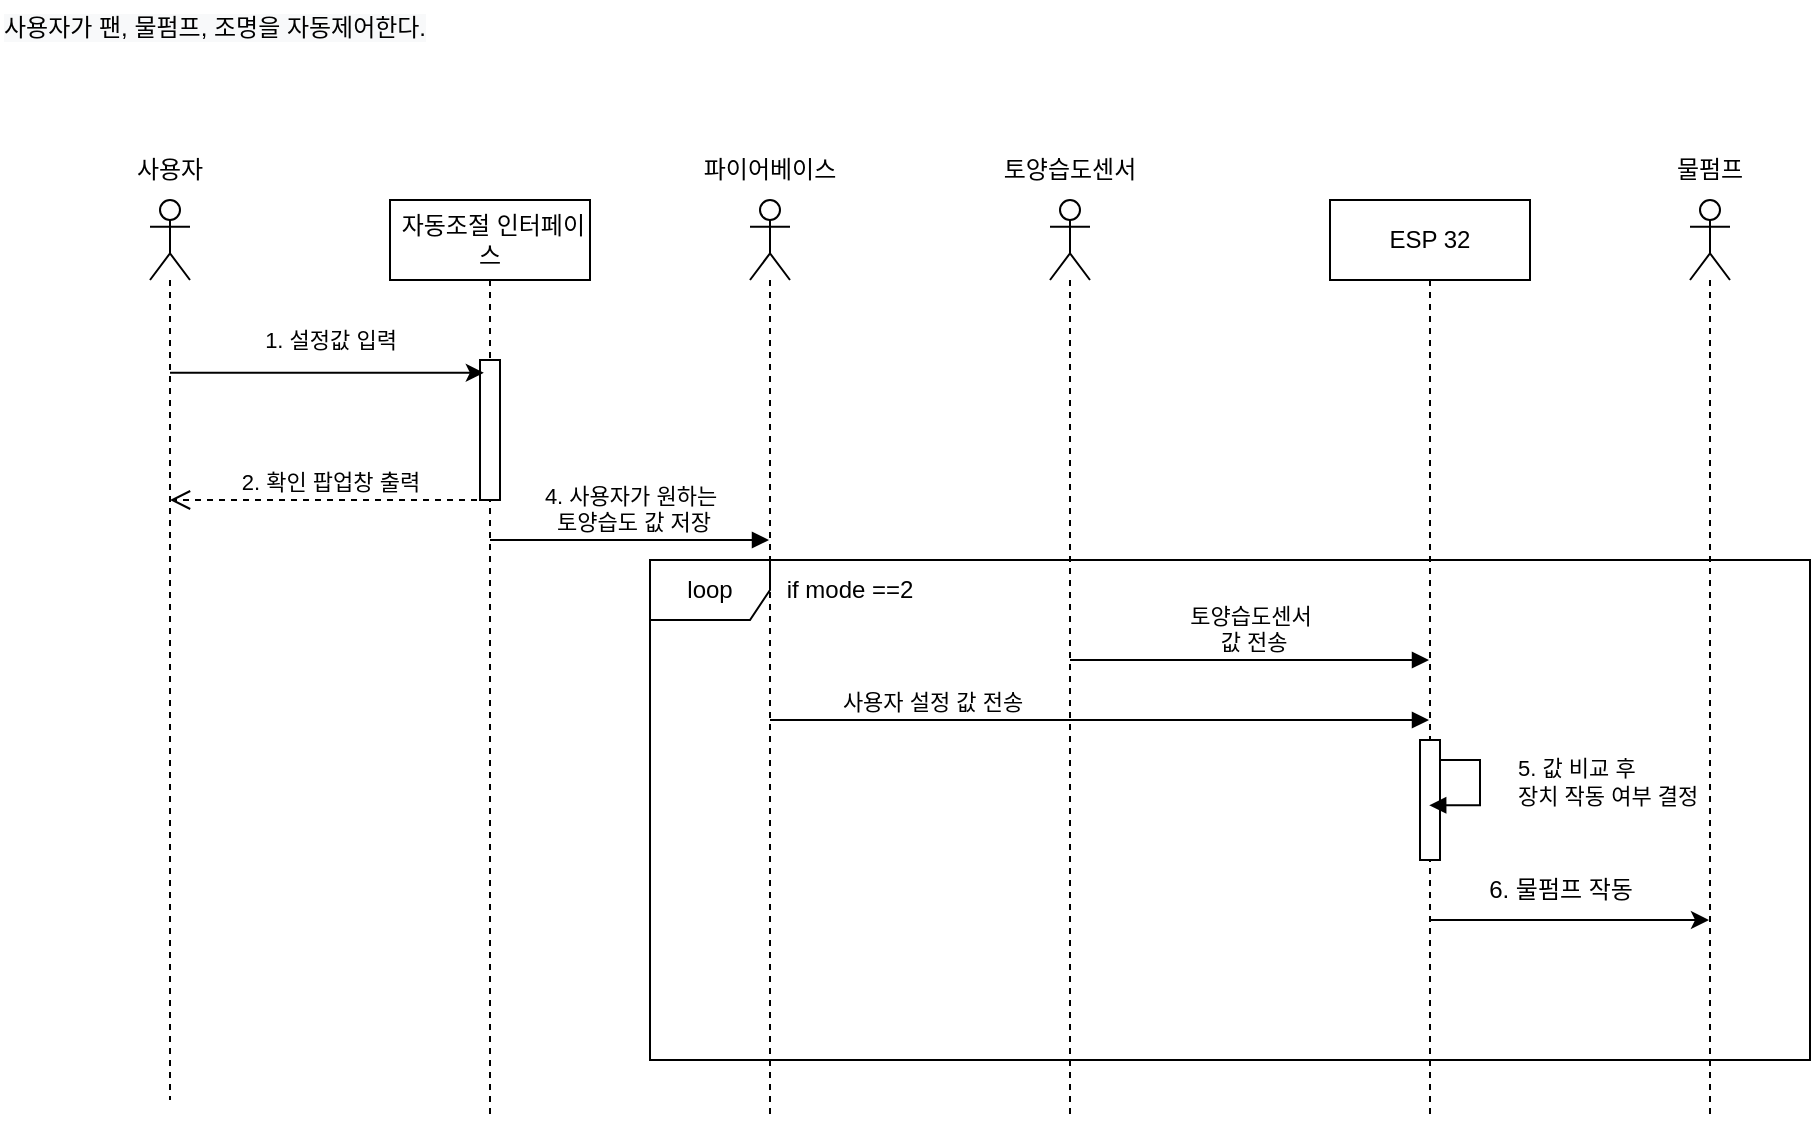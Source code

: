 <mxfile version="20.5.3" type="github">
  <diagram id="Z_jb_i1OUhFMdzfZDqN_" name="페이지-1">
    <mxGraphModel dx="730" dy="326" grid="1" gridSize="10" guides="1" tooltips="1" connect="1" arrows="1" fold="1" page="1" pageScale="1" pageWidth="827" pageHeight="1169" math="0" shadow="0">
      <root>
        <mxCell id="0" />
        <mxCell id="1" parent="0" />
        <mxCell id="ybVhzSZ3yJq0IbKlZSbC-16" value="loop" style="shape=umlFrame;whiteSpace=wrap;html=1;" parent="1" vertex="1">
          <mxGeometry x="340" y="280" width="580" height="250" as="geometry" />
        </mxCell>
        <mxCell id="ybVhzSZ3yJq0IbKlZSbC-1" value="&lt;span style=&quot;color: rgb(0, 0, 0); font-family: Helvetica; font-size: 12px; font-style: normal; font-variant-ligatures: normal; font-variant-caps: normal; font-weight: 400; letter-spacing: normal; orphans: 2; text-align: center; text-indent: 0px; text-transform: none; widows: 2; word-spacing: 0px; -webkit-text-stroke-width: 0px; background-color: rgb(248, 249, 250); text-decoration-thickness: initial; text-decoration-style: initial; text-decoration-color: initial; float: none; display: inline !important;&quot;&gt;사용자가 팬, 물펌프, 조명을 자동제어한다.&lt;/span&gt;" style="text;whiteSpace=wrap;html=1;" parent="1" vertex="1">
          <mxGeometry x="15" width="260" height="40" as="geometry" />
        </mxCell>
        <mxCell id="ybVhzSZ3yJq0IbKlZSbC-7" value="&amp;nbsp;자동조절 인터페이스" style="shape=umlLifeline;perimeter=lifelinePerimeter;whiteSpace=wrap;html=1;container=1;collapsible=0;recursiveResize=0;outlineConnect=0;" parent="1" vertex="1">
          <mxGeometry x="210" y="100" width="100" height="460" as="geometry" />
        </mxCell>
        <mxCell id="ybVhzSZ3yJq0IbKlZSbC-8" value="2. 확인 팝업창 출력" style="html=1;verticalAlign=bottom;endArrow=open;dashed=1;endSize=8;rounded=0;" parent="ybVhzSZ3yJq0IbKlZSbC-7" target="7uDiEInkqKDjhfE1Xtkq-4" edge="1">
          <mxGeometry relative="1" as="geometry">
            <mxPoint x="49.5" y="150" as="sourcePoint" />
            <mxPoint x="-70.5" y="150" as="targetPoint" />
            <Array as="points">
              <mxPoint x="20" y="150" />
            </Array>
          </mxGeometry>
        </mxCell>
        <mxCell id="ybVhzSZ3yJq0IbKlZSbC-27" value="" style="html=1;points=[];perimeter=orthogonalPerimeter;" parent="ybVhzSZ3yJq0IbKlZSbC-7" vertex="1">
          <mxGeometry x="45" y="80" width="10" height="70" as="geometry" />
        </mxCell>
        <mxCell id="ybVhzSZ3yJq0IbKlZSbC-10" value="ESP 32" style="shape=umlLifeline;perimeter=lifelinePerimeter;whiteSpace=wrap;html=1;container=1;collapsible=0;recursiveResize=0;outlineConnect=0;" parent="1" vertex="1">
          <mxGeometry x="680" y="100" width="100" height="460" as="geometry" />
        </mxCell>
        <mxCell id="kuCBZX1RvtrEEPZ2ifss-1" value="" style="html=1;points=[];perimeter=orthogonalPerimeter;" parent="ybVhzSZ3yJq0IbKlZSbC-10" vertex="1">
          <mxGeometry x="45" y="270" width="10" height="60" as="geometry" />
        </mxCell>
        <mxCell id="kuCBZX1RvtrEEPZ2ifss-2" value="5. 값 비교 후&amp;nbsp;&lt;br&gt;장치 작동 여부 결정" style="edgeStyle=orthogonalEdgeStyle;html=1;align=left;spacingLeft=2;endArrow=block;rounded=0;entryX=0.96;entryY=1.022;entryDx=0;entryDy=0;entryPerimeter=0;" parent="ybVhzSZ3yJq0IbKlZSbC-10" edge="1">
          <mxGeometry x="-0.095" y="15" relative="1" as="geometry">
            <mxPoint x="55" y="280" as="sourcePoint" />
            <Array as="points">
              <mxPoint x="55" y="280" />
              <mxPoint x="75" y="280" />
              <mxPoint x="75" y="303" />
            </Array>
            <mxPoint as="offset" />
            <mxPoint x="49.6" y="302.64" as="targetPoint" />
          </mxGeometry>
        </mxCell>
        <mxCell id="ybVhzSZ3yJq0IbKlZSbC-12" value="4. 사용자가 원하는&lt;br&gt;&amp;nbsp;토양습도 값 저장" style="html=1;verticalAlign=bottom;endArrow=block;rounded=0;" parent="1" source="ybVhzSZ3yJq0IbKlZSbC-7" edge="1" target="7uDiEInkqKDjhfE1Xtkq-3">
          <mxGeometry width="80" relative="1" as="geometry">
            <mxPoint x="289.5" y="280" as="sourcePoint" />
            <mxPoint x="454.5" y="270" as="targetPoint" />
            <Array as="points">
              <mxPoint x="350" y="270" />
            </Array>
          </mxGeometry>
        </mxCell>
        <mxCell id="ybVhzSZ3yJq0IbKlZSbC-13" value="토양습도센서&lt;br&gt;&amp;nbsp;값 전송" style="html=1;verticalAlign=bottom;endArrow=block;rounded=0;" parent="1" source="7uDiEInkqKDjhfE1Xtkq-13" target="ybVhzSZ3yJq0IbKlZSbC-10" edge="1">
          <mxGeometry width="80" relative="1" as="geometry">
            <mxPoint x="419.5" y="320" as="sourcePoint" />
            <mxPoint x="659.5" y="320" as="targetPoint" />
            <Array as="points" />
          </mxGeometry>
        </mxCell>
        <mxCell id="ybVhzSZ3yJq0IbKlZSbC-15" value="사용자 설정 값 전송" style="html=1;verticalAlign=bottom;endArrow=block;rounded=0;" parent="1" source="7uDiEInkqKDjhfE1Xtkq-3" target="ybVhzSZ3yJq0IbKlZSbC-10" edge="1">
          <mxGeometry x="-0.512" width="80" relative="1" as="geometry">
            <mxPoint x="627" y="360" as="sourcePoint" />
            <mxPoint x="717" y="360" as="targetPoint" />
            <Array as="points">
              <mxPoint x="577" y="360" />
            </Array>
            <mxPoint as="offset" />
          </mxGeometry>
        </mxCell>
        <mxCell id="7uDiEInkqKDjhfE1Xtkq-2" value="" style="shape=umlLifeline;participant=umlActor;perimeter=lifelinePerimeter;whiteSpace=wrap;html=1;container=1;collapsible=0;recursiveResize=0;verticalAlign=top;spacingTop=36;outlineConnect=0;" vertex="1" parent="1">
          <mxGeometry x="860" y="100" width="20" height="460" as="geometry" />
        </mxCell>
        <mxCell id="7uDiEInkqKDjhfE1Xtkq-3" value="" style="shape=umlLifeline;participant=umlActor;perimeter=lifelinePerimeter;whiteSpace=wrap;html=1;container=1;collapsible=0;recursiveResize=0;verticalAlign=top;spacingTop=36;outlineConnect=0;" vertex="1" parent="1">
          <mxGeometry x="390" y="100" width="20" height="460" as="geometry" />
        </mxCell>
        <mxCell id="7uDiEInkqKDjhfE1Xtkq-15" value="1. 설정값 입력" style="edgeStyle=orthogonalEdgeStyle;rounded=0;orthogonalLoop=1;jettySize=auto;html=1;entryX=0.191;entryY=0.091;entryDx=0;entryDy=0;entryPerimeter=0;" edge="1" parent="1" source="7uDiEInkqKDjhfE1Xtkq-4" target="ybVhzSZ3yJq0IbKlZSbC-27">
          <mxGeometry x="0.018" y="16" relative="1" as="geometry">
            <Array as="points">
              <mxPoint x="180" y="186" />
            </Array>
            <mxPoint as="offset" />
          </mxGeometry>
        </mxCell>
        <mxCell id="7uDiEInkqKDjhfE1Xtkq-4" value="" style="shape=umlLifeline;participant=umlActor;perimeter=lifelinePerimeter;whiteSpace=wrap;html=1;container=1;collapsible=0;recursiveResize=0;verticalAlign=top;spacingTop=36;outlineConnect=0;size=40;" vertex="1" parent="1">
          <mxGeometry x="90" y="100" width="20" height="450" as="geometry" />
        </mxCell>
        <mxCell id="7uDiEInkqKDjhfE1Xtkq-7" value="사용자" style="text;html=1;strokeColor=none;fillColor=none;align=center;verticalAlign=middle;whiteSpace=wrap;rounded=0;" vertex="1" parent="1">
          <mxGeometry x="70" y="70" width="60" height="30" as="geometry" />
        </mxCell>
        <mxCell id="7uDiEInkqKDjhfE1Xtkq-8" value="물펌프" style="text;html=1;strokeColor=none;fillColor=none;align=center;verticalAlign=middle;whiteSpace=wrap;rounded=0;" vertex="1" parent="1">
          <mxGeometry x="840" y="70" width="60" height="30" as="geometry" />
        </mxCell>
        <mxCell id="7uDiEInkqKDjhfE1Xtkq-9" value="파이어베이스" style="text;html=1;strokeColor=none;fillColor=none;align=center;verticalAlign=middle;whiteSpace=wrap;rounded=0;" vertex="1" parent="1">
          <mxGeometry x="355" y="70" width="90" height="30" as="geometry" />
        </mxCell>
        <mxCell id="7uDiEInkqKDjhfE1Xtkq-10" value="" style="endArrow=classic;html=1;rounded=0;" edge="1" parent="1" source="ybVhzSZ3yJq0IbKlZSbC-10" target="7uDiEInkqKDjhfE1Xtkq-2">
          <mxGeometry width="50" height="50" relative="1" as="geometry">
            <mxPoint x="790" y="600" as="sourcePoint" />
            <mxPoint x="840" y="550" as="targetPoint" />
            <Array as="points">
              <mxPoint x="790" y="460" />
            </Array>
          </mxGeometry>
        </mxCell>
        <mxCell id="7uDiEInkqKDjhfE1Xtkq-13" value="" style="shape=umlLifeline;participant=umlActor;perimeter=lifelinePerimeter;whiteSpace=wrap;html=1;container=1;collapsible=0;recursiveResize=0;verticalAlign=top;spacingTop=36;outlineConnect=0;" vertex="1" parent="1">
          <mxGeometry x="540" y="100" width="20" height="460" as="geometry" />
        </mxCell>
        <mxCell id="7uDiEInkqKDjhfE1Xtkq-14" value="토양습도센서" style="text;html=1;strokeColor=none;fillColor=none;align=center;verticalAlign=middle;whiteSpace=wrap;rounded=0;" vertex="1" parent="1">
          <mxGeometry x="502" y="70" width="96" height="30" as="geometry" />
        </mxCell>
        <mxCell id="r1OENSmGQwoKqkKIECa4-1" value="6. 물펌프 작동" style="text;html=1;align=center;verticalAlign=middle;resizable=0;points=[];autosize=1;strokeColor=none;fillColor=none;" vertex="1" parent="1">
          <mxGeometry x="745" y="430" width="100" height="30" as="geometry" />
        </mxCell>
        <mxCell id="r1OENSmGQwoKqkKIECa4-2" value="if mode ==2" style="text;html=1;strokeColor=none;fillColor=none;align=center;verticalAlign=middle;whiteSpace=wrap;rounded=0;" vertex="1" parent="1">
          <mxGeometry x="400" y="280" width="80" height="30" as="geometry" />
        </mxCell>
      </root>
    </mxGraphModel>
  </diagram>
</mxfile>
